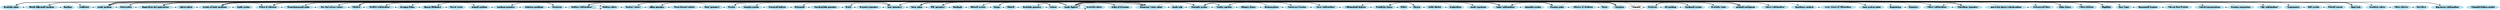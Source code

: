 // Created by WikInsite
digraph "Wikipedia Hierarchy" {
	size="35,45"
	"Euclidean space" [label="Euclidean space" color=lightblue2 style=filled]
	Rectangle [label=Rectangle color=lightblue2 style=filled]
	"Variable (mathematics)" [label="Variable (mathematics)" color=lightblue2 style=filled]
	"Linear system" [label="Linear system" color=lightblue2 style=filled]
	"Active and passive transformation" [label="Active and passive transformation" color=lightblue2 style=filled]
	"Invertible matrix" [label="Invertible matrix" color=lightblue2 style=filled]
	Derivative [label=Derivative color=lightblue2 style=filled]
	"Eigenvalues and eigenvectors" [label="Eigenvalues and eigenvectors" color=lightblue2 style=filled]
	Number [label=Number color=lightblue2 style=filled]
	"Row and column vectors" [label="Row and column vectors" color=lightblue2 style=filled]
	Manifold [label=Manifold color=lightblue2 style=filled]
	"System of linear equations" [label="System of linear equations" color=lightblue2 style=filled]
	"Flat (geometry)" [label="Flat (geometry)" color=lightblue2 style=filled]
	"Graph of a function" [label="Graph of a function" color=lightblue2 style=filled]
	"Wikipedia:Citation needed" [label="Wikipedia:Citation needed" color=lightblue2 style=filled]
	"Incidence geometry" [label="Incidence geometry" color=lightblue2 style=filled]
	Design [label=Design color=lightblue2 style=filled]
	"Category theory" [label="Category theory" color=lightblue2 style=filled]
	Polynomial [label=Polynomial color=lightblue2 style=filled]
	"Point (geometry)" [label="Point (geometry)" color=lightblue2 style=filled]
	"Linear equation" [label="Linear equation" color=lightblue2 style=filled]
	"Numerical analysis" [label="Numerical analysis" color=lightblue2 style=filled]
	Material [label=Material color=lightblue2 style=filled]
	Organization [label=Organization color=lightblue2 style=filled]
	"Three-dimensional space" [label="Three-dimensional space" color=lightblue2 style=filled]
	"Dimension (vector space)" [label="Dimension (vector space)" color=lightblue2 style=filled]
	Physics [label=Physics color=lightblue2 style=filled]
	Tensor [label=Tensor color=lightblue2 style=filled]
	"Non-Euclidean geometry" [label="Non-Euclidean geometry" color=lightblue2 style=filled]
	"Affine geometry" [label="Affine geometry" color=lightblue2 style=filled]
	"Maurice René Fréchet" [label="Maurice René Fréchet" color=lightblue2 style=filled]
	"Quantum mechanics" [label="Quantum mechanics" color=lightblue2 style=filled]
	"Frame of reference" [label="Frame of reference" color=lightblue2 style=filled]
	Determinant [label=Determinant color=lightblue2 style=filled]
	"Rational number" [label="Rational number" color=lightblue2 style=filled]
	"Function space" [label="Function space" color=lightblue2 style=filled]
	"Matrix (mathematics)" [label="Matrix (mathematics)" color=lightblue2 style=filled]
	Euclid [label=Euclid color=lightblue2 style=filled]
	"Sparse matrix" [label="Sparse matrix" color=lightblue2 style=filled]
	"Unitary operator" [label="Unitary operator" color=lightblue2 style=filled]
	"Exponential function" [label="Exponential function" color=lightblue2 style=filled]
	"Finite element method" [label="Finite element method" color=lightblue2 style=filled]
	"Linear regression" [label="Linear regression" color=lightblue2 style=filled]
	"Matrix addition" [label="Matrix addition" color=lightblue2 style=filled]
	"Space (mathematics)" [label="Space (mathematics)" color=lightblue2 style=filled]
	"Jacques Hadamard" [label="Jacques Hadamard" color=lightblue2 style=filled]
	"Map (mathematics)" [label="Map (mathematics)" color=lightblue2 style=filled]
	"Rotation matrix" [label="Rotation matrix" color=lightblue2 style=filled]
	"Stochastic matrix" [label="Stochastic matrix" color=lightblue2 style=filled]
	"Line (geometry)" [label="Line (geometry)" color=lightblue2 style=filled]
	"Political science" [label="Political science" color=lightblue2 style=filled]
	Science [label=Science color=lightblue2 style=filled]
	"Partial differential equation" [label="Partial differential equation" color=lightblue2 style=filled]
	"Inner product space" [label="Inner product space" color=lightblue2 style=filled]
	"Vector space" [label="Vector space" color=lightblue2 style=filled]
	"Mathematical analysis" [label="Mathematical analysis" color=lightblue2 style=filled]
	"Chaos theory" [label="Chaos theory" color=lightblue2 style=filled]
	"Giuseppe Peano" [label="Giuseppe Peano" color=lightblue2 style=filled]
	Trigonometry [label=Trigonometry color=lightblue2 style=filled]
	"Stefan Banach" [label="Stefan Banach" color=lightblue2 style=filled]
	"Complex number" [label="Complex number" color=lightblue2 style=filled]
	Equation [label=Equation color=lightblue2 style=filled]
	"Operations research" [label="Operations research" color=lightblue2 style=filled]
	"Expression (mathematics)" [label="Expression (mathematics)" color=lightblue2 style=filled]
	PageRank [label=PageRank color=lightblue2 style=filled]
	"Euclidean vector" [label="Euclidean vector" color=lightblue2 style=filled]
	"Projective geometry" [label="Projective geometry" color=lightblue2 style=filled]
	Coefficient [label=Coefficient color=lightblue2 style=filled]
	"Linear map" [label="Linear map" color=lightblue2 style=filled]
	"Lwów School of Mathematics" [label="Lwów School of Mathematics" color=lightblue2 style=filled]
	"Matrix calculus" [label="Matrix calculus" color=lightblue2 style=filled]
	"Rotation (mathematics)" [label="Rotation (mathematics)" color=lightblue2 style=filled]
	Poland [label=Poland color=lightblue2 style=filled]
	"Axiomatic system" [label="Axiomatic system" color=lightblue2 style=filled]
	"Fourier series" [label="Fourier series" color=lightblue2 style=filled]
	Chemistry [label=Chemistry color=lightblue2 style=filled]
	"Function composition" [label="Function composition" color=lightblue2 style=filled]
	"Term (logic)" [label="Term (logic)" color=lightblue2 style=filled]
	"Translation (geometry)" [label="Translation (geometry)" color=lightblue2 style=filled]
	Clockwise [label=Clockwise color=lightblue2 style=filled]
	"Position (vector)" [label="Position (vector)" color=lightblue2 style=filled]
	Engineering [label=Engineering color=lightblue2 style=filled]
	Endomorphism [label=Endomorphism color=lightblue2 style=filled]
	"Real number" [label="Real number" color=lightblue2 style=filled]
	"Probability theory" [label="Probability theory" color=lightblue2 style=filled]
	"Nonlinear system" [label="Nonlinear system" color=lightblue2 style=filled]
	"Module homomorphism" [label="Module homomorphism" color=lightblue2 style=filled]
	"Artificial intelligence" [label="Artificial intelligence" color=lightblue2 style=filled]
	"Integral equation" [label="Integral equation" color=lightblue2 style=filled]
	"Orthonormal basis" [label="Orthonormal basis" color=lightblue2 style=filled]
	"Calculus of variations" [label="Calculus of variations" color=lightblue2 style=filled]
	"Rigid body" [label="Rigid body" color=lightblue2 style=filled]
	"Dynamical system" [label="Dynamical system" color=lightblue2 style=filled]
	"Euclidean geometry" [label="Euclidean geometry" color=lightblue2 style=filled]
	"Continuous function" [label="Continuous function" color=lightblue2 style=filled]
	"3D modeling" [label="3D modeling" color=lightblue2 style=filled]
	Morphism [label=Morphism color=lightblue2 style=filled]
	"Linear algebra" [label="Linear algebra" color=lightblue2 style=filled]
	"Metric (mathematics)" [label="Metric (mathematics)" color=lightblue2 style=filled]
	"Norm (mathematics)" [label="Norm (mathematics)" color=lightblue2 style=filled]
	Dimension [label=Dimension color=lightblue2 style=filled]
	"Linear algebra" -> "Unitary operator" [constraint=false]
	"Unitary operator" -> "Category theory" [constraint=false]
	"Category theory" -> Endomorphism [constraint=false]
	Endomorphism -> "Euclidean space" [constraint=false]
	"Euclidean space" -> "Chaos theory" [constraint=false]
	"Chaos theory" -> "Nonlinear system" [constraint=false]
	"Nonlinear system" -> Engineering [constraint=false]
	Engineering -> Chemistry [constraint=false]
	Chemistry -> "Eigenvalues and eigenvectors" [constraint=false]
	"Linear algebra" -> "Dimension (vector space)" [constraint=false]
	"Dimension (vector space)" -> "Linear map" [constraint=false]
	"Linear map" -> "Linear equation" [constraint=false]
	"Linear equation" -> "Nonlinear system" [constraint=false]
	"Nonlinear system" -> "Space (mathematics)" [constraint=false]
	"Space (mathematics)" -> "Probability theory" [constraint=false]
	"Probability theory" -> "Mathematical analysis" [constraint=false]
	"Mathematical analysis" -> "Norm (mathematics)" [constraint=false]
	"Norm (mathematics)" -> "Vector space" [constraint=false]
	"Linear algebra" -> Morphism [constraint=false]
	Morphism -> Manifold [constraint=false]
	Manifold -> "Rigid body" [constraint=false]
	"Rigid body" -> "System of linear equations" [constraint=false]
	"System of linear equations" -> "Line (geometry)" [constraint=false]
	"Line (geometry)" -> "Vector space" [constraint=false]
	"Vector space" -> "Function space" [constraint=false]
	"Function space" -> "Space (mathematics)" [constraint=false]
	"Space (mathematics)" -> "Axiomatic system" [constraint=false]
	"Linear algebra" -> "Module homomorphism" [constraint=false]
	"Module homomorphism" -> "Function composition" [constraint=false]
	"Function composition" -> "System of linear equations" [constraint=false]
	"System of linear equations" -> "Linear system" [constraint=false]
	"Linear system" -> "Linear equation" [constraint=false]
	"Linear equation" -> Determinant [constraint=false]
	Determinant -> "Space (mathematics)" [constraint=false]
	"Space (mathematics)" -> "Vector space" [constraint=false]
	"Vector space" -> "Map (mathematics)" [constraint=false]
	"Linear algebra" -> "Matrix addition" [constraint=false]
	"Matrix addition" -> Number [constraint=false]
	Number -> "Point (geometry)" [constraint=false]
	"Point (geometry)" -> "Rotation (mathematics)" [constraint=false]
	"Rotation (mathematics)" -> "Rotation matrix" [constraint=false]
	"Rotation matrix" -> "Position (vector)" [constraint=false]
	"Position (vector)" -> "Affine geometry" [constraint=false]
	"Affine geometry" -> "Finite element method" [constraint=false]
	"Finite element method" -> "Point (geometry)" [constraint=false]
	"Linear algebra" -> "Invertible matrix" [constraint=false]
	"Invertible matrix" -> "Linear algebra" [constraint=false]
	"Linear algebra" -> Determinant [constraint=false]
	Determinant -> "Eigenvalues and eigenvectors" [constraint=false]
	"Eigenvalues and eigenvectors" -> "Sparse matrix" [constraint=false]
	"Sparse matrix" -> "System of linear equations" [constraint=false]
	"System of linear equations" -> "Expression (mathematics)" [constraint=false]
	"Expression (mathematics)" -> "Partial differential equation" [constraint=false]
	"Partial differential equation" -> Equation [constraint=false]
	"Linear algebra" -> "Term (logic)" [constraint=false]
	"Term (logic)" -> "Exponential function" [constraint=false]
	"Exponential function" -> "Maurice René Fréchet" [constraint=false]
	"Maurice René Fréchet" -> "Incidence geometry" [constraint=false]
	"Incidence geometry" -> "Quantum mechanics" [constraint=false]
	"Quantum mechanics" -> Dimension [constraint=false]
	Dimension -> "Rotation (mathematics)" [constraint=false]
	"Rotation (mathematics)" -> "Rotation matrix" [constraint=false]
	"Rotation matrix" -> "Eigenvalues and eigenvectors" [constraint=false]
	"Linear algebra" -> PageRank [constraint=false]
	PageRank -> "Euclidean space" [constraint=false]
	"Euclidean space" -> "Partial differential equation" [constraint=false]
	"Partial differential equation" -> Coefficient [constraint=false]
	Coefficient -> "Linear equation" [constraint=false]
	"Linear equation" -> "Line (geometry)" [constraint=false]
	"Line (geometry)" -> "Linear equation" [constraint=false]
	"Linear equation" -> "Artificial intelligence" [constraint=false]
	"Artificial intelligence" -> Euclid [constraint=false]
	"Linear algebra" -> Number [constraint=false]
	Number -> "Complex number" [constraint=false]
	"Complex number" -> "System of linear equations" [constraint=false]
	"System of linear equations" -> "Frame of reference" [constraint=false]
	"Frame of reference" -> "Three-dimensional space" [constraint=false]
	"Three-dimensional space" -> "Row and column vectors" [constraint=false]
	"Row and column vectors" -> "Stochastic matrix" [constraint=false]
	"Stochastic matrix" -> "Matrix calculus" [constraint=false]
	"Matrix calculus" -> Derivative [constraint=false]
	"Linear algebra" -> "Graph of a function" [constraint=false]
	"Graph of a function" -> "Line (geometry)" [constraint=false]
	"Line (geometry)" -> "Linear equation" [constraint=false]
	"Linear equation" -> "Artificial intelligence" [constraint=false]
	"Artificial intelligence" -> Clockwise [constraint=false]
	Clockwise -> "3D modeling" [constraint=false]
	"3D modeling" -> "Dynamical system" [constraint=false]
	"Dynamical system" -> Manifold [constraint=false]
	Manifold -> Science [constraint=false]
	"Linear algebra" -> "Rational number" [constraint=false]
	"Rational number" -> Design [constraint=false]
	Design -> Material [constraint=false]
	Material -> "Euclidean geometry" [constraint=false]
	"Euclidean geometry" -> Science [constraint=false]
	Science -> "Giuseppe Peano" [constraint=false]
	"Giuseppe Peano" -> "System of linear equations" [constraint=false]
	"System of linear equations" -> Dimension [constraint=false]
	Dimension -> "Linear equation" [constraint=false]
	"Linear algebra" -> "Euclidean geometry" [constraint=false]
	"Euclidean geometry" -> "Translation (geometry)" [constraint=false]
	"Translation (geometry)" -> "Rotation (mathematics)" [constraint=false]
	"Rotation (mathematics)" -> "Rigid body" [constraint=false]
	"Rigid body" -> "Frame of reference" [constraint=false]
	"Frame of reference" -> "Euclidean vector" [constraint=false]
	"Euclidean vector" -> Clockwise [constraint=false]
	Clockwise -> Wikipedia:"Citation needed" [constraint=false]
	Wikipedia:"Citation needed" -> "Space (mathematics)" [constraint=false]
	"Linear algebra" -> "Flat (geometry)" [constraint=false]
	"Flat (geometry)" -> "Affine geometry" [constraint=false]
	"Affine geometry" -> Trigonometry [constraint=false]
	Trigonometry -> "Real number" [constraint=false]
	"Real number" -> "Political science" [constraint=false]
	"Political science" -> "Jacques Hadamard" [constraint=false]
	"Jacques Hadamard" -> "Integral equation" [constraint=false]
	"Integral equation" -> "Incidence geometry" [constraint=false]
	"Incidence geometry" -> "Dynamical system" [constraint=false]
	"Linear algebra" -> "Function space" [constraint=false]
	"Function space" -> Morphism [constraint=false]
	Morphism -> Polynomial [constraint=false]
	Polynomial -> "Non-Euclidean geometry" [constraint=false]
	"Non-Euclidean geometry" -> Euclid [constraint=false]
	Euclid -> "Projective geometry" [constraint=false]
	"Projective geometry" -> "Line (geometry)" [constraint=false]
	"Line (geometry)" -> "Nonlinear system" [constraint=false]
	"Nonlinear system" -> "Linear map" [constraint=false]
	"Linear algebra" -> Science [constraint=false]
	Science -> "Variable (mathematics)" [constraint=false]
	"Variable (mathematics)" -> Morphism [constraint=false]
	Morphism -> "Vector space" [constraint=false]
	"Vector space" -> "Flat (geometry)" [constraint=false]
	"Flat (geometry)" -> Rectangle [constraint=false]
	Rectangle -> "Rational number" [constraint=false]
	"Rational number" -> "Metric (mathematics)" [constraint=false]
	"Metric (mathematics)" -> "Mathematical analysis" [constraint=false]
	"Linear algebra" -> "Dimension (vector space)" [constraint=false]
	"Dimension (vector space)" -> "Linear algebra" [constraint=false]
	"Linear algebra" -> "Dimension (vector space)" [constraint=false]
	"Dimension (vector space)" -> "Row and column vectors" [constraint=false]
	"Row and column vectors" -> Manifold [constraint=false]
	Manifold -> "Variable (mathematics)" [constraint=false]
	"Variable (mathematics)" -> "Giuseppe Peano" [constraint=false]
	"Giuseppe Peano" -> "Jacques Hadamard" [constraint=false]
	"Jacques Hadamard" -> "Fourier series" [constraint=false]
	"Linear algebra" -> "Orthonormal basis" [constraint=false]
	"Orthonormal basis" -> "Active and passive transformation" [constraint=false]
	"Active and passive transformation" -> "Matrix (mathematics)" [constraint=false]
	"Matrix (mathematics)" -> "Translation (geometry)" [constraint=false]
	"Translation (geometry)" -> "Eigenvalues and eigenvectors" [constraint=false]
	"Eigenvalues and eigenvectors" -> "Inner product space" [constraint=false]
	"Inner product space" -> "Unitary operator" [constraint=false]
	"Unitary operator" -> "Operations research" [constraint=false]
	"Operations research" -> "Lwów School of Mathematics" [constraint=false]
	"Linear algebra" -> Physics [constraint=false]
	Physics -> Design [constraint=false]
	Design -> "Linear regression" [constraint=false]
	"Linear regression" -> "Probability theory" [constraint=false]
	"Probability theory" -> Poland [constraint=false]
	Poland -> Physics [constraint=false]
	Physics -> "Stefan Banach" [constraint=false]
	"Stefan Banach" -> Organization [constraint=false]
	Organization -> "Frame of reference" [constraint=false]
	"Linear algebra" -> "Dimension (vector space)" [constraint=false]
	"Dimension (vector space)" -> "Norm (mathematics)" [constraint=false]
	"Norm (mathematics)" -> "Continuous function" [constraint=false]
	"Continuous function" -> Endomorphism [constraint=false]
	Endomorphism -> "Flat (geometry)" [constraint=false]
	"Flat (geometry)" -> "Continuous function" [constraint=false]
	"Continuous function" -> "Complex number" [constraint=false]
	"Complex number" -> "Numerical analysis" [constraint=false]
	"Numerical analysis" -> Polynomial [constraint=false]
	"Linear algebra" -> "Matrix (mathematics)" [constraint=false]
	"Matrix (mathematics)" -> "Nonlinear system" [constraint=false]
	"Nonlinear system" -> "Unitary operator" [constraint=false]
	"Unitary operator" -> "Three-dimensional space" [constraint=false]
	"Three-dimensional space" -> "Function space" [constraint=false]
	"Function space" -> "Calculus of variations" [constraint=false]
	"Calculus of variations" -> Tensor [constraint=false]
	Tensor -> "Position (vector)" [constraint=false]
	"Position (vector)" -> "Translation (geometry)" [constraint=false]
}
